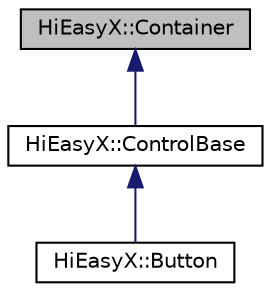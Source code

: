 digraph "HiEasyX::Container"
{
 // LATEX_PDF_SIZE
  edge [fontname="Helvetica",fontsize="10",labelfontname="Helvetica",labelfontsize="10"];
  node [fontname="Helvetica",fontsize="10",shape=record];
  Node1 [label="HiEasyX::Container",height=0.2,width=0.4,color="black", fillcolor="grey75", style="filled", fontcolor="black",tooltip=" "];
  Node1 -> Node2 [dir="back",color="midnightblue",fontsize="10",style="solid",fontname="Helvetica"];
  Node2 [label="HiEasyX::ControlBase",height=0.2,width=0.4,color="black", fillcolor="white", style="filled",URL="$class_hi_easy_x_1_1_control_base.html",tooltip=" "];
  Node2 -> Node3 [dir="back",color="midnightblue",fontsize="10",style="solid",fontname="Helvetica"];
  Node3 [label="HiEasyX::Button",height=0.2,width=0.4,color="black", fillcolor="white", style="filled",URL="$class_hi_easy_x_1_1_button.html",tooltip=" "];
}
